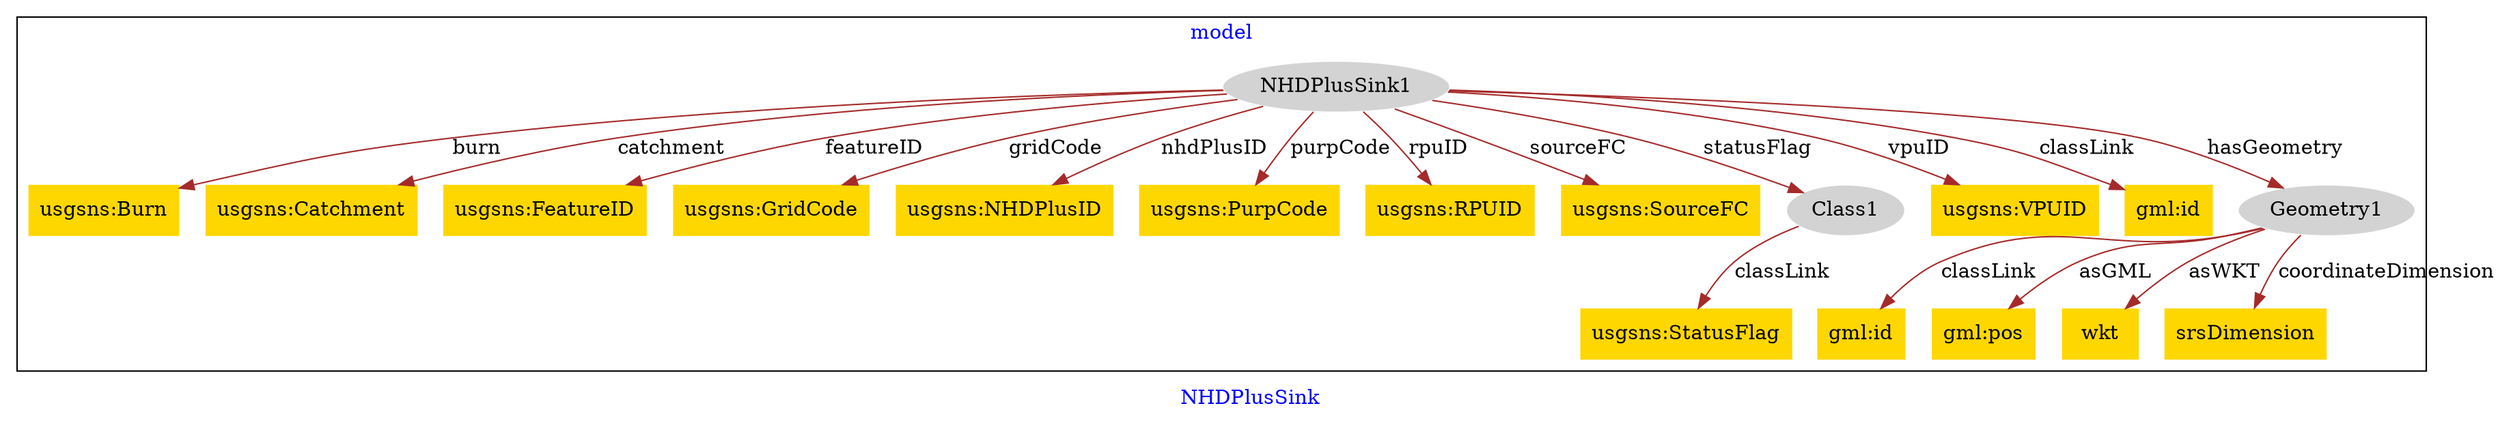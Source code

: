 digraph n0 {
fontcolor="blue"
remincross="true"
label="NHDPlusSink"
subgraph cluster {
label="model"
n2[style="filled",color="white",fillcolor="lightgray",label="NHDPlusSink1"];
n3[shape="plaintext",style="filled",fillcolor="gold",label="usgsns:Burn"];
n4[shape="plaintext",style="filled",fillcolor="gold",label="usgsns:Catchment"];
n5[shape="plaintext",style="filled",fillcolor="gold",label="usgsns:FeatureID"];
n6[shape="plaintext",style="filled",fillcolor="gold",label="usgsns:GridCode"];
n7[shape="plaintext",style="filled",fillcolor="gold",label="usgsns:NHDPlusID"];
n8[shape="plaintext",style="filled",fillcolor="gold",label="usgsns:PurpCode"];
n9[shape="plaintext",style="filled",fillcolor="gold",label="usgsns:RPUID"];
n10[shape="plaintext",style="filled",fillcolor="gold",label="usgsns:SourceFC"];
n11[style="filled",color="white",fillcolor="lightgray",label="Class1"];
n12[shape="plaintext",style="filled",fillcolor="gold",label="usgsns:VPUID"];
n13[shape="plaintext",style="filled",fillcolor="gold",label="gml:id"];
n14[style="filled",color="white",fillcolor="lightgray",label="Geometry1"];
n15[shape="plaintext",style="filled",fillcolor="gold",label="gml:id"];
n16[shape="plaintext",style="filled",fillcolor="gold",label="gml:pos"];
n17[shape="plaintext",style="filled",fillcolor="gold",label="wkt"];
n18[shape="plaintext",style="filled",fillcolor="gold",label="srsDimension"];
n19[shape="plaintext",style="filled",fillcolor="gold",label="usgsns:StatusFlag"];
}
n2 -> n3[color="brown",fontcolor="black",label="burn"]
n2 -> n4[color="brown",fontcolor="black",label="catchment"]
n2 -> n5[color="brown",fontcolor="black",label="featureID"]
n2 -> n6[color="brown",fontcolor="black",label="gridCode"]
n2 -> n7[color="brown",fontcolor="black",label="nhdPlusID"]
n2 -> n8[color="brown",fontcolor="black",label="purpCode"]
n2 -> n9[color="brown",fontcolor="black",label="rpuID"]
n2 -> n10[color="brown",fontcolor="black",label="sourceFC"]
n2 -> n11[color="brown",fontcolor="black",label="statusFlag"]
n2 -> n12[color="brown",fontcolor="black",label="vpuID"]
n2 -> n13[color="brown",fontcolor="black",label="classLink"]
n2 -> n14[color="brown",fontcolor="black",label="hasGeometry"]
n14 -> n15[color="brown",fontcolor="black",label="classLink"]
n14 -> n16[color="brown",fontcolor="black",label="asGML"]
n14 -> n17[color="brown",fontcolor="black",label="asWKT"]
n14 -> n18[color="brown",fontcolor="black",label="coordinateDimension"]
n11 -> n19[color="brown",fontcolor="black",label="classLink"]
}
